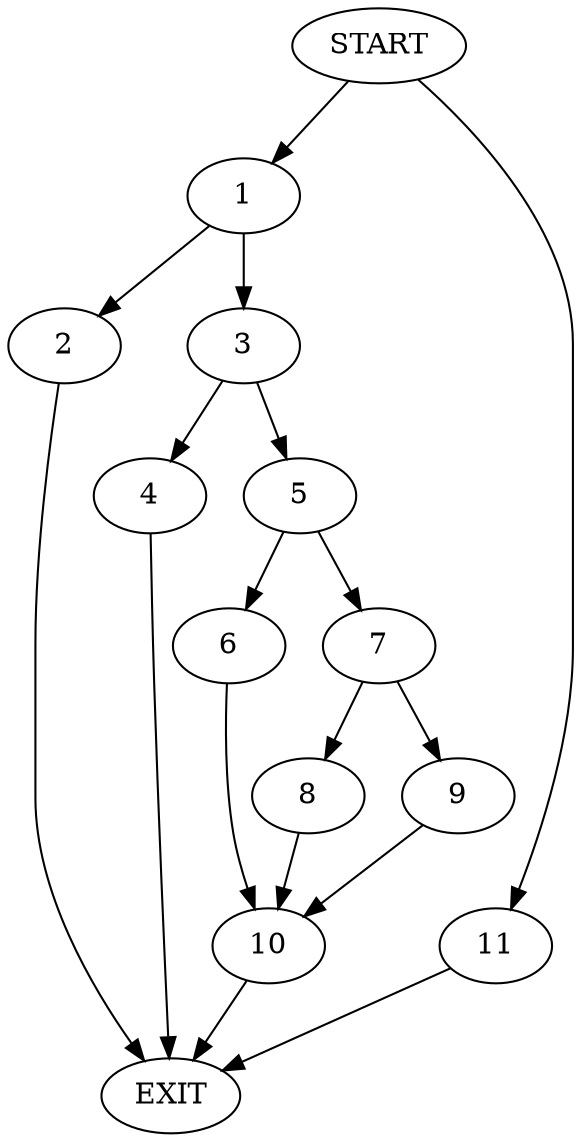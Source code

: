digraph {
0 [label="START"]
12 [label="EXIT"]
0 -> 1
1 -> 2
1 -> 3
3 -> 4
3 -> 5
2 -> 12
5 -> 6
5 -> 7
4 -> 12
7 -> 8
7 -> 9
6 -> 10
10 -> 12
9 -> 10
8 -> 10
0 -> 11
11 -> 12
}
